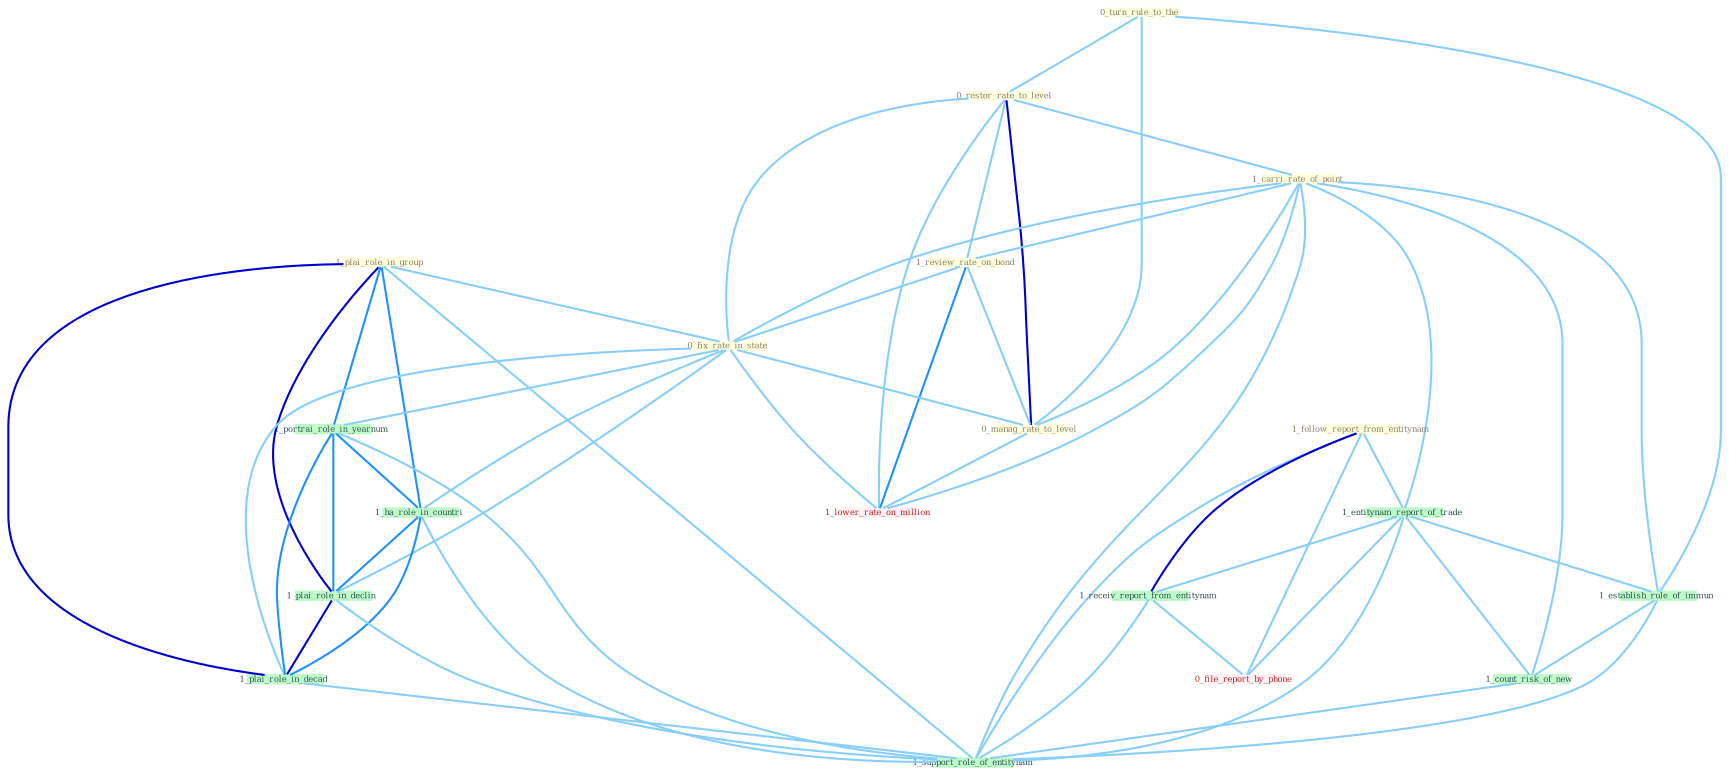 Graph G{ 
    node
    [shape=polygon,style=filled,width=.5,height=.06,color="#BDFCC9",fixedsize=true,fontsize=4,
    fontcolor="#2f4f4f"];
    {node
    [color="#ffffe0", fontcolor="#8b7d6b"] "1_plai_role_in_group " "0_turn_rule_to_the " "0_restor_rate_to_level " "1_carri_rate_of_point " "1_review_rate_on_bond " "0_fix_rate_in_state " "0_manag_rate_to_level " "1_follow_report_from_entitynam "}
{node [color="#fff0f5", fontcolor="#b22222"] "1_lower_rate_on_million " "0_file_report_by_phone "}
edge [color="#B0E2FF"];

	"1_plai_role_in_group " -- "0_fix_rate_in_state " [w="1", color="#87cefa" ];
	"1_plai_role_in_group " -- "1_portrai_role_in_yearnum " [w="2", color="#1e90ff" , len=0.8];
	"1_plai_role_in_group " -- "1_ha_role_in_countri " [w="2", color="#1e90ff" , len=0.8];
	"1_plai_role_in_group " -- "1_plai_role_in_declin " [w="3", color="#0000cd" , len=0.6];
	"1_plai_role_in_group " -- "1_plai_role_in_decad " [w="3", color="#0000cd" , len=0.6];
	"1_plai_role_in_group " -- "1_support_role_of_entitynam " [w="1", color="#87cefa" ];
	"0_turn_rule_to_the " -- "0_restor_rate_to_level " [w="1", color="#87cefa" ];
	"0_turn_rule_to_the " -- "0_manag_rate_to_level " [w="1", color="#87cefa" ];
	"0_turn_rule_to_the " -- "1_establish_rule_of_immun " [w="1", color="#87cefa" ];
	"0_restor_rate_to_level " -- "1_carri_rate_of_point " [w="1", color="#87cefa" ];
	"0_restor_rate_to_level " -- "1_review_rate_on_bond " [w="1", color="#87cefa" ];
	"0_restor_rate_to_level " -- "0_fix_rate_in_state " [w="1", color="#87cefa" ];
	"0_restor_rate_to_level " -- "0_manag_rate_to_level " [w="3", color="#0000cd" , len=0.6];
	"0_restor_rate_to_level " -- "1_lower_rate_on_million " [w="1", color="#87cefa" ];
	"1_carri_rate_of_point " -- "1_review_rate_on_bond " [w="1", color="#87cefa" ];
	"1_carri_rate_of_point " -- "0_fix_rate_in_state " [w="1", color="#87cefa" ];
	"1_carri_rate_of_point " -- "0_manag_rate_to_level " [w="1", color="#87cefa" ];
	"1_carri_rate_of_point " -- "1_lower_rate_on_million " [w="1", color="#87cefa" ];
	"1_carri_rate_of_point " -- "1_entitynam_report_of_trade " [w="1", color="#87cefa" ];
	"1_carri_rate_of_point " -- "1_establish_rule_of_immun " [w="1", color="#87cefa" ];
	"1_carri_rate_of_point " -- "1_count_risk_of_new " [w="1", color="#87cefa" ];
	"1_carri_rate_of_point " -- "1_support_role_of_entitynam " [w="1", color="#87cefa" ];
	"1_review_rate_on_bond " -- "0_fix_rate_in_state " [w="1", color="#87cefa" ];
	"1_review_rate_on_bond " -- "0_manag_rate_to_level " [w="1", color="#87cefa" ];
	"1_review_rate_on_bond " -- "1_lower_rate_on_million " [w="2", color="#1e90ff" , len=0.8];
	"0_fix_rate_in_state " -- "0_manag_rate_to_level " [w="1", color="#87cefa" ];
	"0_fix_rate_in_state " -- "1_portrai_role_in_yearnum " [w="1", color="#87cefa" ];
	"0_fix_rate_in_state " -- "1_ha_role_in_countri " [w="1", color="#87cefa" ];
	"0_fix_rate_in_state " -- "1_lower_rate_on_million " [w="1", color="#87cefa" ];
	"0_fix_rate_in_state " -- "1_plai_role_in_declin " [w="1", color="#87cefa" ];
	"0_fix_rate_in_state " -- "1_plai_role_in_decad " [w="1", color="#87cefa" ];
	"0_manag_rate_to_level " -- "1_lower_rate_on_million " [w="1", color="#87cefa" ];
	"1_follow_report_from_entitynam " -- "1_entitynam_report_of_trade " [w="1", color="#87cefa" ];
	"1_follow_report_from_entitynam " -- "1_receiv_report_from_entitynam " [w="3", color="#0000cd" , len=0.6];
	"1_follow_report_from_entitynam " -- "0_file_report_by_phone " [w="1", color="#87cefa" ];
	"1_follow_report_from_entitynam " -- "1_support_role_of_entitynam " [w="1", color="#87cefa" ];
	"1_portrai_role_in_yearnum " -- "1_ha_role_in_countri " [w="2", color="#1e90ff" , len=0.8];
	"1_portrai_role_in_yearnum " -- "1_plai_role_in_declin " [w="2", color="#1e90ff" , len=0.8];
	"1_portrai_role_in_yearnum " -- "1_plai_role_in_decad " [w="2", color="#1e90ff" , len=0.8];
	"1_portrai_role_in_yearnum " -- "1_support_role_of_entitynam " [w="1", color="#87cefa" ];
	"1_ha_role_in_countri " -- "1_plai_role_in_declin " [w="2", color="#1e90ff" , len=0.8];
	"1_ha_role_in_countri " -- "1_plai_role_in_decad " [w="2", color="#1e90ff" , len=0.8];
	"1_ha_role_in_countri " -- "1_support_role_of_entitynam " [w="1", color="#87cefa" ];
	"1_entitynam_report_of_trade " -- "1_receiv_report_from_entitynam " [w="1", color="#87cefa" ];
	"1_entitynam_report_of_trade " -- "1_establish_rule_of_immun " [w="1", color="#87cefa" ];
	"1_entitynam_report_of_trade " -- "1_count_risk_of_new " [w="1", color="#87cefa" ];
	"1_entitynam_report_of_trade " -- "0_file_report_by_phone " [w="1", color="#87cefa" ];
	"1_entitynam_report_of_trade " -- "1_support_role_of_entitynam " [w="1", color="#87cefa" ];
	"1_receiv_report_from_entitynam " -- "0_file_report_by_phone " [w="1", color="#87cefa" ];
	"1_receiv_report_from_entitynam " -- "1_support_role_of_entitynam " [w="1", color="#87cefa" ];
	"1_plai_role_in_declin " -- "1_plai_role_in_decad " [w="3", color="#0000cd" , len=0.6];
	"1_plai_role_in_declin " -- "1_support_role_of_entitynam " [w="1", color="#87cefa" ];
	"1_establish_rule_of_immun " -- "1_count_risk_of_new " [w="1", color="#87cefa" ];
	"1_establish_rule_of_immun " -- "1_support_role_of_entitynam " [w="1", color="#87cefa" ];
	"1_count_risk_of_new " -- "1_support_role_of_entitynam " [w="1", color="#87cefa" ];
	"1_plai_role_in_decad " -- "1_support_role_of_entitynam " [w="1", color="#87cefa" ];
}